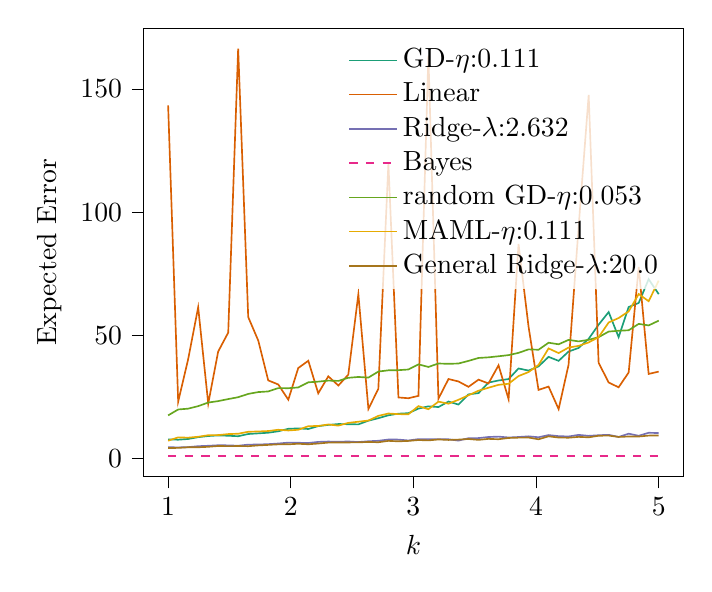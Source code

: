 % This file was created with tikzplotlib v0.10.1.
\begin{tikzpicture}

\definecolor{chocolate217952}{RGB}{217,95,2}
\definecolor{darkcyan27158119}{RGB}{27,158,119}
\definecolor{darkgoldenrod16611829}{RGB}{166,118,29}
\definecolor{darkgray176}{RGB}{176,176,176}
\definecolor{deeppink23141138}{RGB}{231,41,138}
\definecolor{lightslategray117112179}{RGB}{117,112,179}
\definecolor{olivedrab10216630}{RGB}{102,166,30}
\definecolor{orange2301712}{RGB}{230,171,2}

\begin{axis}[
legend cell align={left},
legend style={fill opacity=0.8, draw opacity=1, text opacity=1, draw=none},
tick align=outside,
tick pos=left,
x grid style={darkgray176},
xlabel={\(\displaystyle k\)},
xmin=0.8, xmax=5.2,
xtick style={color=black},
y grid style={darkgray176},
ylabel={Expected Error},
ymin=-7.27, ymax=174.673,
ytick style={color=black}
]
\addplot [semithick, darkcyan27158119]
table {%
1 7.78
1.082 7.68
1.163 7.974
1.245 8.712
1.327 9.171
1.408 9.418
1.49 9.284
1.571 9.09
1.653 9.989
1.735 10.258
1.816 10.507
1.898 11.101
1.98 12.094
2.061 12.273
2.143 12.027
2.224 13.188
2.306 13.69
2.388 14.04
2.469 13.969
2.551 13.9
2.633 15.4
2.714 16.405
2.796 17.588
2.878 18.245
2.959 18.444
3.041 20.301
3.122 21.226
3.204 20.929
3.286 23.173
3.367 21.943
3.449 26.071
3.531 26.59
3.612 30.872
3.694 31.715
3.776 32.287
3.857 36.597
3.939 35.739
4.02 37.424
4.102 41.302
4.184 39.682
4.265 43.454
4.347 44.922
4.429 48.621
4.51 54.365
4.592 59.48
4.673 49.305
4.755 61.538
4.837 63.184
4.918 72.824
5 66.751
};
\addlegendentry{GD-$\eta$:0.111}
\addplot [semithick, chocolate217952]
table {%
1 143.38
1.082 23.129
1.163 40.263
1.245 61.425
1.327 22.336
1.408 43.453
1.49 51.15
1.571 166.403
1.653 57.455
1.735 47.897
1.816 31.766
1.898 30.089
1.98 23.926
2.061 36.768
2.143 39.714
2.224 26.505
2.306 33.395
2.388 29.668
2.469 34.072
2.551 66.744
2.633 20.175
2.714 28.327
2.796 119.777
2.878 24.827
2.959 24.51
3.041 25.471
3.122 163.564
3.204 24.335
3.286 32.31
3.367 31.321
3.449 29.138
3.531 32.055
3.612 30.506
3.694 37.87
3.776 24.13
3.857 87.079
3.939 53.481
4.02 27.898
4.102 29.247
4.184 20.091
4.265 38.089
4.347 94.059
4.429 147.588
4.51 38.881
4.592 30.899
4.673 28.942
4.755 34.962
4.837 77.754
4.918 34.364
5 35.322
};
\addlegendentry{Linear}
\addplot [semithick, lightslategray117112179]
table {%
1 4.632
1.082 4.557
1.163 4.657
1.245 5.05
1.327 5.212
1.408 5.427
1.49 5.389
1.571 5.222
1.653 5.68
1.735 5.725
1.816 5.873
1.898 6.134
1.98 6.501
2.061 6.43
2.143 6.35
2.224 6.786
2.306 6.93
2.388 6.844
2.469 6.96
2.551 6.724
2.633 7.053
2.714 7.239
2.796 7.755
2.878 7.728
2.959 7.366
3.041 7.913
3.122 7.887
3.204 7.914
3.286 7.853
3.367 7.309
3.449 8.291
3.531 8.341
3.612 8.778
3.694 8.926
3.776 8.579
3.857 8.774
3.939 9.051
4.02 8.667
4.102 9.558
4.184 9.12
4.265 8.989
4.347 9.638
4.429 9.239
4.51 9.496
4.592 9.656
4.673 8.804
4.755 10.114
4.837 9.281
4.918 10.491
5 10.38
};
\addlegendentry{Ridge-$\lambda$:2.632}
\addplot [semithick, deeppink23141138, dashed]
table {%
1 1.0
1.082 1.0
1.163 1.0
1.245 1.0
1.327 1.0
1.408 1.0
1.49 1.0
1.571 1.0
1.653 1.0
1.735 1.0
1.816 1.0
1.898 1.0
1.98 1.0
2.061 1.0
2.143 1.0
2.224 1.0
2.306 1.0
2.388 1.0
2.469 1.0
2.551 1.0
2.633 1.0
2.714 1.0
2.796 1.0
2.878 1.0
2.959 1.0
3.041 1.0
3.122 1.0
3.204 1.0
3.286 1.0
3.367 1.0
3.449 1.0
3.531 1.0
3.612 1.0
3.694 1.0
3.776 1.0
3.857 1.0
3.939 1.0
4.02 1.0
4.102 1.0
4.184 1.0
4.265 1.0
4.347 1.0
4.429 1.0
4.51 1.0
4.592 1.0
4.673 1.0
4.755 1.0
4.837 1.0
4.918 1.0
5 1.0
};
\addlegendentry{Bayes}
\addplot [semithick, olivedrab10216630]
table {%
1 17.55
1.082 19.947
1.163 20.278
1.245 21.294
1.327 22.769
1.408 23.34
1.49 24.172
1.571 24.924
1.653 26.263
1.735 27.009
1.816 27.264
1.898 28.613
1.98 28.585
2.061 28.894
2.143 30.975
2.224 31.252
2.306 31.668
2.388 31.538
2.469 32.808
2.551 33.142
2.633 32.892
2.714 35.33
2.796 35.841
2.878 35.903
2.959 36.174
3.041 38.264
3.122 37.207
3.204 38.606
3.286 38.471
3.367 38.6
3.449 39.664
3.531 40.856
3.612 41.109
3.694 41.544
3.776 42.008
3.857 42.922
3.939 44.345
4.02 44.183
4.102 47.039
4.184 46.401
4.265 48.194
4.347 47.572
4.429 48.222
4.51 49.298
4.592 51.564
4.673 51.894
4.755 52.089
4.837 54.687
4.918 54.062
5 55.993
};
\addlegendentry{random GD-$\eta$:0.053}
\addplot [semithick, orange2301712]
table {%
1 7.265
1.082 8.619
1.163 8.505
1.245 8.873
1.327 9.503
1.408 9.56
1.49 9.965
1.571 10.102
1.653 10.902
1.735 11.026
1.816 11.197
1.898 11.714
1.98 11.427
2.061 11.711
2.143 13.159
2.224 13.256
2.306 13.854
2.388 13.393
2.469 14.51
2.551 14.98
2.633 15.461
2.714 17.353
2.796 18.314
2.878 18.055
2.959 18.003
3.041 21.305
3.122 20.05
3.204 23.121
3.286 22.289
3.367 23.881
3.449 25.714
3.531 27.573
3.612 28.775
3.694 29.944
3.776 30.387
3.857 33.507
3.939 35.144
4.02 38.003
4.102 44.73
4.184 42.831
4.265 45.077
4.347 45.756
4.429 47.168
4.51 49.302
4.592 55.259
4.673 57.058
4.755 59.747
4.837 66.804
4.918 63.872
5 72.245
};
\addlegendentry{MAML-$\eta$:0.111}
\addplot [semithick, darkgoldenrod16611829]
table {%
1 4.303
1.082 4.358
1.163 4.616
1.245 4.61
1.327 4.795
1.408 5.13
1.49 5.062
1.571 5.109
1.653 5.05
1.735 5.365
1.816 5.569
1.898 5.795
1.98 5.815
2.061 6.031
2.143 5.826
2.224 6.132
2.306 6.5
2.388 6.551
2.469 6.57
2.551 6.608
2.633 6.759
2.714 6.649
2.796 7.21
2.878 7.02
2.959 7.187
3.041 7.546
3.122 7.4
3.204 7.776
3.286 7.587
3.367 7.723
3.449 7.964
3.531 7.607
3.612 8.016
3.694 7.868
3.776 8.386
3.857 8.513
3.939 8.553
4.02 7.844
4.102 9.053
4.184 8.554
4.265 8.489
4.347 8.83
4.429 8.646
4.51 9.285
4.592 9.361
4.673 8.801
4.755 8.975
4.837 8.968
4.918 9.349
5 9.41
};
\addlegendentry{General Ridge-$\lambda$:20.0}
\end{axis}

\end{tikzpicture}

